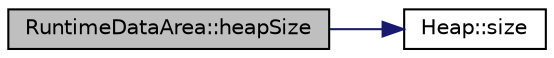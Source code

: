 digraph "RuntimeDataArea::heapSize"
{
 // LATEX_PDF_SIZE
  edge [fontname="Helvetica",fontsize="10",labelfontname="Helvetica",labelfontsize="10"];
  node [fontname="Helvetica",fontsize="10",shape=record];
  rankdir="LR";
  Node1 [label="RuntimeDataArea::heapSize",height=0.2,width=0.4,color="black", fillcolor="grey75", style="filled", fontcolor="black",tooltip=" "];
  Node1 -> Node2 [color="midnightblue",fontsize="10",style="solid",fontname="Helvetica"];
  Node2 [label="Heap::size",height=0.2,width=0.4,color="black", fillcolor="white", style="filled",URL="$class_heap.html#a9f965000993e896a9ba00fb5aedfc55d",tooltip=" "];
}
